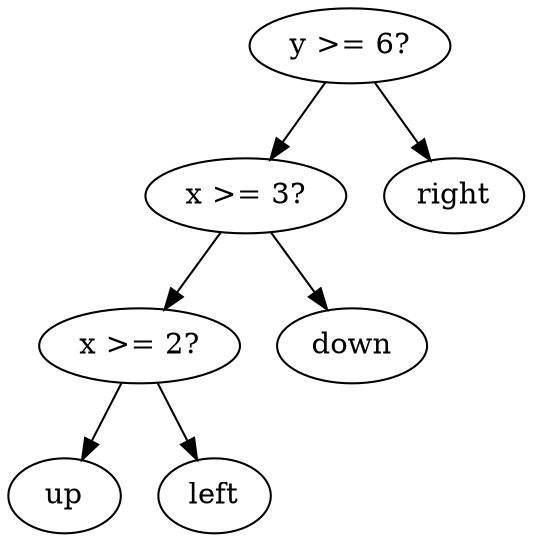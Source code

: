 digraph tree {
    "0x0" [label="y >= 6?"];
    "0x1" [label="x >= 3?"];
    "0x2" [label="x >= 2?"];
    "0x3" [label="up"];
    "0x4" [label="left"];
    "0x5" [label="down"];
    "0x6" [label="right"];
    "0x0" -> "0x1";
    "0x0" -> "0x6";
    "0x1" -> "0x2";
    "0x1" -> "0x5";
    "0x2" -> "0x3";
    "0x2" -> "0x4";
}
